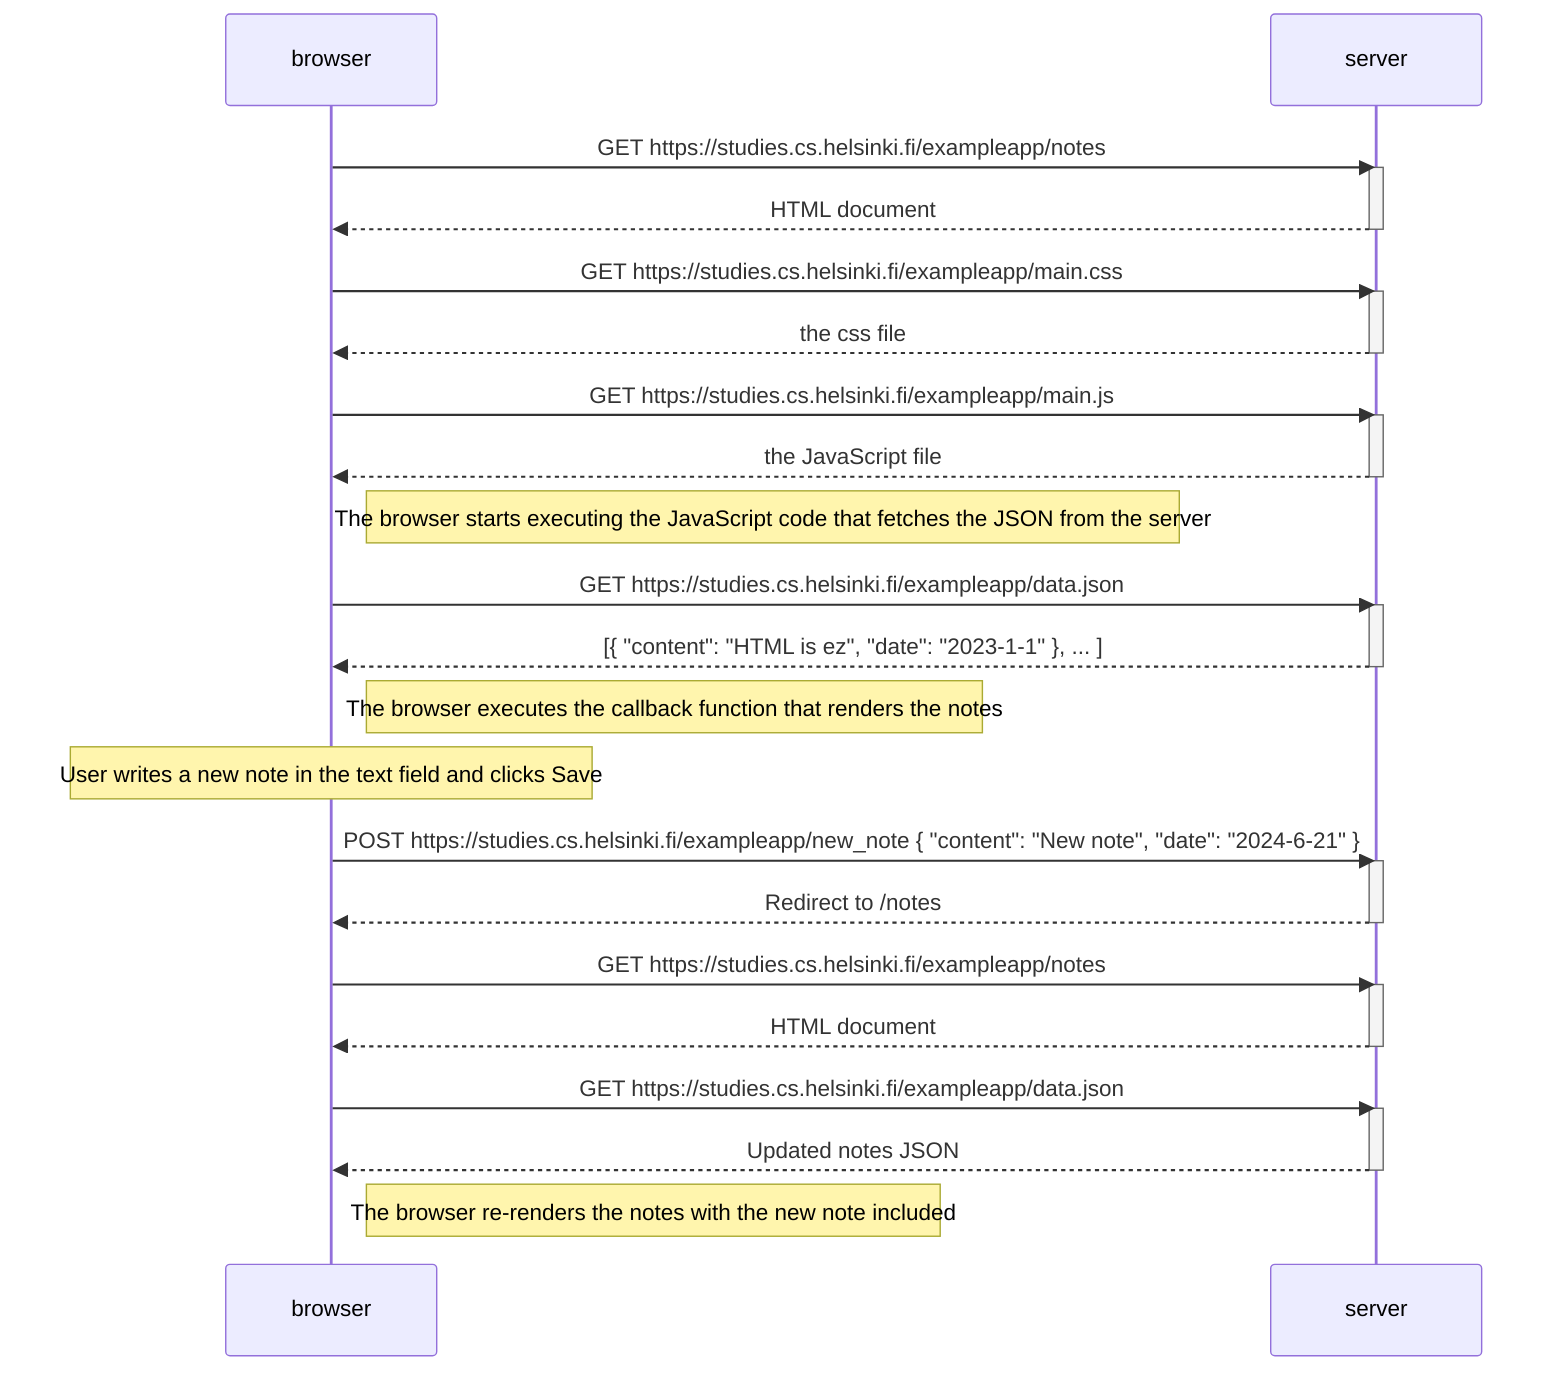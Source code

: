 sequenceDiagram
    participant browser
    participant server

    browser->>server: GET https://studies.cs.helsinki.fi/exampleapp/notes
    activate server
    server-->>browser: HTML document
    deactivate server

    browser->>server: GET https://studies.cs.helsinki.fi/exampleapp/main.css
    activate server
    server-->>browser: the css file
    deactivate server

    browser->>server: GET https://studies.cs.helsinki.fi/exampleapp/main.js
    activate server
    server-->>browser: the JavaScript file
    deactivate server

    Note right of browser: The browser starts executing the JavaScript code that fetches the JSON from the server

    browser->>server: GET https://studies.cs.helsinki.fi/exampleapp/data.json
    activate server
    server-->>browser: [{ "content": "HTML is ez", "date": "2023-1-1" }, ... ]
    deactivate server

    Note right of browser: The browser executes the callback function that renders the notes

    Note over browser: User writes a new note in the text field and clicks Save

    browser->>server: POST https://studies.cs.helsinki.fi/exampleapp/new_note { "content": "New note", "date": "2024-6-21" }
    activate server
    server-->>browser: Redirect to /notes
    deactivate server

    browser->>server: GET https://studies.cs.helsinki.fi/exampleapp/notes
    activate server
    server-->>browser: HTML document
    deactivate server

    browser->>server: GET https://studies.cs.helsinki.fi/exampleapp/data.json
    activate server
    server-->>browser: Updated notes JSON
    deactivate server

    Note right of browser: The browser re-renders the notes with the new note included